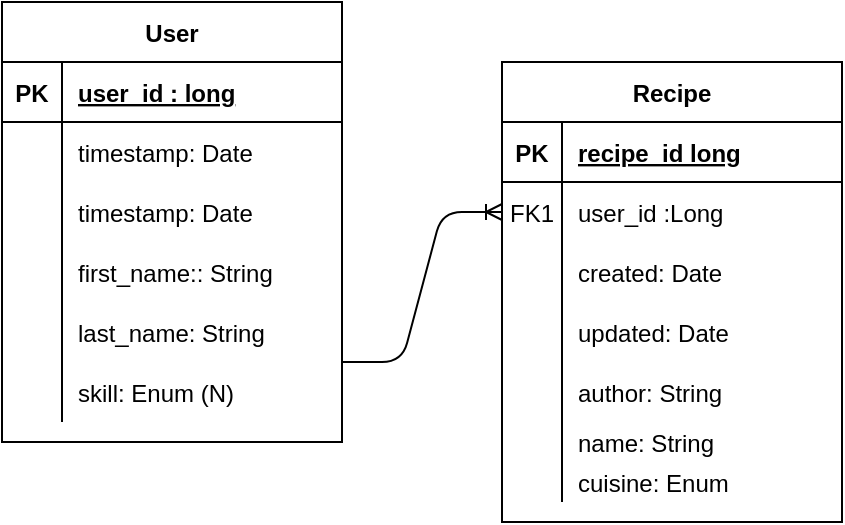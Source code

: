 <mxfile version="14.6.13" type="device"><diagram id="v07Qb_cnXY3ncfn2YtM0" name="Page-1"><mxGraphModel dx="827" dy="540" grid="1" gridSize="10" guides="1" tooltips="1" connect="1" arrows="1" fold="1" page="1" pageScale="1" pageWidth="850" pageHeight="1100" math="0" shadow="0"><root><mxCell id="0"/><mxCell id="1" parent="0"/><mxCell id="2X_DFn_9W0q-Ap07rX6O-1" value="User" style="shape=table;startSize=30;container=1;collapsible=1;childLayout=tableLayout;fixedRows=1;rowLines=0;fontStyle=1;align=center;resizeLast=1;" parent="1" vertex="1"><mxGeometry x="40" y="200" width="170" height="220" as="geometry"/></mxCell><mxCell id="2X_DFn_9W0q-Ap07rX6O-2" value="" style="shape=partialRectangle;collapsible=0;dropTarget=0;pointerEvents=0;fillColor=none;top=0;left=0;bottom=1;right=0;points=[[0,0.5],[1,0.5]];portConstraint=eastwest;" parent="2X_DFn_9W0q-Ap07rX6O-1" vertex="1"><mxGeometry y="30" width="170" height="30" as="geometry"/></mxCell><mxCell id="2X_DFn_9W0q-Ap07rX6O-3" value="PK" style="shape=partialRectangle;connectable=0;fillColor=none;top=0;left=0;bottom=0;right=0;fontStyle=1;overflow=hidden;" parent="2X_DFn_9W0q-Ap07rX6O-2" vertex="1"><mxGeometry width="30" height="30" as="geometry"/></mxCell><mxCell id="2X_DFn_9W0q-Ap07rX6O-4" value="user_id : long" style="shape=partialRectangle;connectable=0;fillColor=none;top=0;left=0;bottom=0;right=0;align=left;spacingLeft=6;fontStyle=5;overflow=hidden;" parent="2X_DFn_9W0q-Ap07rX6O-2" vertex="1"><mxGeometry x="30" width="140" height="30" as="geometry"/></mxCell><mxCell id="2X_DFn_9W0q-Ap07rX6O-5" value="" style="shape=partialRectangle;collapsible=0;dropTarget=0;pointerEvents=0;fillColor=none;top=0;left=0;bottom=0;right=0;points=[[0,0.5],[1,0.5]];portConstraint=eastwest;" parent="2X_DFn_9W0q-Ap07rX6O-1" vertex="1"><mxGeometry y="60" width="170" height="30" as="geometry"/></mxCell><mxCell id="2X_DFn_9W0q-Ap07rX6O-6" value="" style="shape=partialRectangle;connectable=0;fillColor=none;top=0;left=0;bottom=0;right=0;editable=1;overflow=hidden;" parent="2X_DFn_9W0q-Ap07rX6O-5" vertex="1"><mxGeometry width="30" height="30" as="geometry"/></mxCell><mxCell id="2X_DFn_9W0q-Ap07rX6O-7" value="timestamp: Date" style="shape=partialRectangle;connectable=0;fillColor=none;top=0;left=0;bottom=0;right=0;align=left;spacingLeft=6;overflow=hidden;" parent="2X_DFn_9W0q-Ap07rX6O-5" vertex="1"><mxGeometry x="30" width="140" height="30" as="geometry"/></mxCell><mxCell id="2X_DFn_9W0q-Ap07rX6O-19" value="" style="shape=partialRectangle;collapsible=0;dropTarget=0;pointerEvents=0;fillColor=none;top=0;left=0;bottom=0;right=0;points=[[0,0.5],[1,0.5]];portConstraint=eastwest;" parent="2X_DFn_9W0q-Ap07rX6O-1" vertex="1"><mxGeometry y="90" width="170" height="30" as="geometry"/></mxCell><mxCell id="2X_DFn_9W0q-Ap07rX6O-20" value="" style="shape=partialRectangle;connectable=0;fillColor=none;top=0;left=0;bottom=0;right=0;editable=1;overflow=hidden;" parent="2X_DFn_9W0q-Ap07rX6O-19" vertex="1"><mxGeometry width="30" height="30" as="geometry"/></mxCell><mxCell id="2X_DFn_9W0q-Ap07rX6O-21" value="timestamp: Date" style="shape=partialRectangle;connectable=0;fillColor=none;top=0;left=0;bottom=0;right=0;align=left;spacingLeft=6;overflow=hidden;" parent="2X_DFn_9W0q-Ap07rX6O-19" vertex="1"><mxGeometry x="30" width="140" height="30" as="geometry"/></mxCell><mxCell id="2X_DFn_9W0q-Ap07rX6O-8" value="" style="shape=partialRectangle;collapsible=0;dropTarget=0;pointerEvents=0;fillColor=none;top=0;left=0;bottom=0;right=0;points=[[0,0.5],[1,0.5]];portConstraint=eastwest;" parent="2X_DFn_9W0q-Ap07rX6O-1" vertex="1"><mxGeometry y="120" width="170" height="30" as="geometry"/></mxCell><mxCell id="2X_DFn_9W0q-Ap07rX6O-9" value="" style="shape=partialRectangle;connectable=0;fillColor=none;top=0;left=0;bottom=0;right=0;editable=1;overflow=hidden;" parent="2X_DFn_9W0q-Ap07rX6O-8" vertex="1"><mxGeometry width="30" height="30" as="geometry"/></mxCell><mxCell id="2X_DFn_9W0q-Ap07rX6O-10" value="first_name:: String" style="shape=partialRectangle;connectable=0;fillColor=none;top=0;left=0;bottom=0;right=0;align=left;spacingLeft=6;overflow=hidden;" parent="2X_DFn_9W0q-Ap07rX6O-8" vertex="1"><mxGeometry x="30" width="140" height="30" as="geometry"/></mxCell><mxCell id="2X_DFn_9W0q-Ap07rX6O-11" value="" style="shape=partialRectangle;collapsible=0;dropTarget=0;pointerEvents=0;fillColor=none;top=0;left=0;bottom=0;right=0;points=[[0,0.5],[1,0.5]];portConstraint=eastwest;" parent="2X_DFn_9W0q-Ap07rX6O-1" vertex="1"><mxGeometry y="150" width="170" height="30" as="geometry"/></mxCell><mxCell id="2X_DFn_9W0q-Ap07rX6O-12" value="" style="shape=partialRectangle;connectable=0;fillColor=none;top=0;left=0;bottom=0;right=0;editable=1;overflow=hidden;" parent="2X_DFn_9W0q-Ap07rX6O-11" vertex="1"><mxGeometry width="30" height="30" as="geometry"/></mxCell><mxCell id="2X_DFn_9W0q-Ap07rX6O-13" value="last_name: String" style="shape=partialRectangle;connectable=0;fillColor=none;top=0;left=0;bottom=0;right=0;align=left;spacingLeft=6;overflow=hidden;" parent="2X_DFn_9W0q-Ap07rX6O-11" vertex="1"><mxGeometry x="30" width="140" height="30" as="geometry"/></mxCell><mxCell id="2X_DFn_9W0q-Ap07rX6O-16" value="" style="shape=partialRectangle;collapsible=0;dropTarget=0;pointerEvents=0;fillColor=none;top=0;left=0;bottom=0;right=0;points=[[0,0.5],[1,0.5]];portConstraint=eastwest;" parent="2X_DFn_9W0q-Ap07rX6O-1" vertex="1"><mxGeometry y="180" width="170" height="30" as="geometry"/></mxCell><mxCell id="2X_DFn_9W0q-Ap07rX6O-17" value="" style="shape=partialRectangle;connectable=0;fillColor=none;top=0;left=0;bottom=0;right=0;editable=1;overflow=hidden;" parent="2X_DFn_9W0q-Ap07rX6O-16" vertex="1"><mxGeometry width="30" height="30" as="geometry"/></mxCell><mxCell id="2X_DFn_9W0q-Ap07rX6O-18" value="skill: Enum (N)" style="shape=partialRectangle;connectable=0;fillColor=none;top=0;left=0;bottom=0;right=0;align=left;spacingLeft=6;overflow=hidden;" parent="2X_DFn_9W0q-Ap07rX6O-16" vertex="1"><mxGeometry x="30" width="140" height="30" as="geometry"/></mxCell><mxCell id="2X_DFn_9W0q-Ap07rX6O-22" value="Recipe" style="shape=table;startSize=30;container=1;collapsible=1;childLayout=tableLayout;fixedRows=1;rowLines=0;fontStyle=1;align=center;resizeLast=1;" parent="1" vertex="1"><mxGeometry x="290" y="230" width="170" height="230" as="geometry"/></mxCell><mxCell id="2X_DFn_9W0q-Ap07rX6O-23" value="" style="shape=partialRectangle;collapsible=0;dropTarget=0;pointerEvents=0;fillColor=none;top=0;left=0;bottom=1;right=0;points=[[0,0.5],[1,0.5]];portConstraint=eastwest;" parent="2X_DFn_9W0q-Ap07rX6O-22" vertex="1"><mxGeometry y="30" width="170" height="30" as="geometry"/></mxCell><mxCell id="2X_DFn_9W0q-Ap07rX6O-24" value="PK" style="shape=partialRectangle;connectable=0;fillColor=none;top=0;left=0;bottom=0;right=0;fontStyle=1;overflow=hidden;" parent="2X_DFn_9W0q-Ap07rX6O-23" vertex="1"><mxGeometry width="30" height="30" as="geometry"/></mxCell><mxCell id="2X_DFn_9W0q-Ap07rX6O-25" value="recipe_id long" style="shape=partialRectangle;connectable=0;fillColor=none;top=0;left=0;bottom=0;right=0;align=left;spacingLeft=6;fontStyle=5;overflow=hidden;" parent="2X_DFn_9W0q-Ap07rX6O-23" vertex="1"><mxGeometry x="30" width="140" height="30" as="geometry"/></mxCell><mxCell id="2X_DFn_9W0q-Ap07rX6O-26" value="" style="shape=partialRectangle;collapsible=0;dropTarget=0;pointerEvents=0;fillColor=none;top=0;left=0;bottom=0;right=0;points=[[0,0.5],[1,0.5]];portConstraint=eastwest;" parent="2X_DFn_9W0q-Ap07rX6O-22" vertex="1"><mxGeometry y="60" width="170" height="30" as="geometry"/></mxCell><mxCell id="2X_DFn_9W0q-Ap07rX6O-27" value="FK1" style="shape=partialRectangle;connectable=0;fillColor=none;top=0;left=0;bottom=0;right=0;editable=1;overflow=hidden;" parent="2X_DFn_9W0q-Ap07rX6O-26" vertex="1"><mxGeometry width="30" height="30" as="geometry"/></mxCell><mxCell id="2X_DFn_9W0q-Ap07rX6O-28" value="user_id :Long" style="shape=partialRectangle;connectable=0;fillColor=none;top=0;left=0;bottom=0;right=0;align=left;spacingLeft=6;overflow=hidden;" parent="2X_DFn_9W0q-Ap07rX6O-26" vertex="1"><mxGeometry x="30" width="140" height="30" as="geometry"/></mxCell><mxCell id="2X_DFn_9W0q-Ap07rX6O-29" value="" style="shape=partialRectangle;collapsible=0;dropTarget=0;pointerEvents=0;fillColor=none;top=0;left=0;bottom=0;right=0;points=[[0,0.5],[1,0.5]];portConstraint=eastwest;" parent="2X_DFn_9W0q-Ap07rX6O-22" vertex="1"><mxGeometry y="90" width="170" height="30" as="geometry"/></mxCell><mxCell id="2X_DFn_9W0q-Ap07rX6O-30" value="" style="shape=partialRectangle;connectable=0;fillColor=none;top=0;left=0;bottom=0;right=0;editable=1;overflow=hidden;" parent="2X_DFn_9W0q-Ap07rX6O-29" vertex="1"><mxGeometry width="30" height="30" as="geometry"/></mxCell><mxCell id="2X_DFn_9W0q-Ap07rX6O-31" value="created: Date" style="shape=partialRectangle;connectable=0;fillColor=none;top=0;left=0;bottom=0;right=0;align=left;spacingLeft=6;overflow=hidden;" parent="2X_DFn_9W0q-Ap07rX6O-29" vertex="1"><mxGeometry x="30" width="140" height="30" as="geometry"/></mxCell><mxCell id="2X_DFn_9W0q-Ap07rX6O-32" value="" style="shape=partialRectangle;collapsible=0;dropTarget=0;pointerEvents=0;fillColor=none;top=0;left=0;bottom=0;right=0;points=[[0,0.5],[1,0.5]];portConstraint=eastwest;" parent="2X_DFn_9W0q-Ap07rX6O-22" vertex="1"><mxGeometry y="120" width="170" height="30" as="geometry"/></mxCell><mxCell id="2X_DFn_9W0q-Ap07rX6O-33" value="" style="shape=partialRectangle;connectable=0;fillColor=none;top=0;left=0;bottom=0;right=0;editable=1;overflow=hidden;" parent="2X_DFn_9W0q-Ap07rX6O-32" vertex="1"><mxGeometry width="30" height="30" as="geometry"/></mxCell><mxCell id="2X_DFn_9W0q-Ap07rX6O-34" value="updated: Date" style="shape=partialRectangle;connectable=0;fillColor=none;top=0;left=0;bottom=0;right=0;align=left;spacingLeft=6;overflow=hidden;" parent="2X_DFn_9W0q-Ap07rX6O-32" vertex="1"><mxGeometry x="30" width="140" height="30" as="geometry"/></mxCell><mxCell id="2X_DFn_9W0q-Ap07rX6O-35" value="" style="shape=partialRectangle;collapsible=0;dropTarget=0;pointerEvents=0;fillColor=none;top=0;left=0;bottom=0;right=0;points=[[0,0.5],[1,0.5]];portConstraint=eastwest;" parent="2X_DFn_9W0q-Ap07rX6O-22" vertex="1"><mxGeometry y="150" width="170" height="30" as="geometry"/></mxCell><mxCell id="2X_DFn_9W0q-Ap07rX6O-36" value="" style="shape=partialRectangle;connectable=0;fillColor=none;top=0;left=0;bottom=0;right=0;editable=1;overflow=hidden;" parent="2X_DFn_9W0q-Ap07rX6O-35" vertex="1"><mxGeometry width="30" height="30" as="geometry"/></mxCell><mxCell id="2X_DFn_9W0q-Ap07rX6O-37" value="author: String" style="shape=partialRectangle;connectable=0;fillColor=none;top=0;left=0;bottom=0;right=0;align=left;spacingLeft=6;overflow=hidden;" parent="2X_DFn_9W0q-Ap07rX6O-35" vertex="1"><mxGeometry x="30" width="140" height="30" as="geometry"/></mxCell><mxCell id="2X_DFn_9W0q-Ap07rX6O-38" value="" style="shape=partialRectangle;collapsible=0;dropTarget=0;pointerEvents=0;fillColor=none;top=0;left=0;bottom=0;right=0;points=[[0,0.5],[1,0.5]];portConstraint=eastwest;" parent="2X_DFn_9W0q-Ap07rX6O-22" vertex="1"><mxGeometry y="180" width="170" height="20" as="geometry"/></mxCell><mxCell id="2X_DFn_9W0q-Ap07rX6O-39" value="" style="shape=partialRectangle;connectable=0;fillColor=none;top=0;left=0;bottom=0;right=0;editable=1;overflow=hidden;" parent="2X_DFn_9W0q-Ap07rX6O-38" vertex="1"><mxGeometry width="30" height="20" as="geometry"/></mxCell><mxCell id="2X_DFn_9W0q-Ap07rX6O-40" value="name: String" style="shape=partialRectangle;connectable=0;fillColor=none;top=0;left=0;bottom=0;right=0;align=left;spacingLeft=6;overflow=hidden;" parent="2X_DFn_9W0q-Ap07rX6O-38" vertex="1"><mxGeometry x="30" width="140" height="20" as="geometry"/></mxCell><mxCell id="2X_DFn_9W0q-Ap07rX6O-43" value="" style="shape=partialRectangle;collapsible=0;dropTarget=0;pointerEvents=0;fillColor=none;top=0;left=0;bottom=0;right=0;points=[[0,0.5],[1,0.5]];portConstraint=eastwest;" parent="2X_DFn_9W0q-Ap07rX6O-22" vertex="1"><mxGeometry y="200" width="170" height="20" as="geometry"/></mxCell><mxCell id="2X_DFn_9W0q-Ap07rX6O-44" value="" style="shape=partialRectangle;connectable=0;fillColor=none;top=0;left=0;bottom=0;right=0;editable=1;overflow=hidden;" parent="2X_DFn_9W0q-Ap07rX6O-43" vertex="1"><mxGeometry width="30" height="20" as="geometry"/></mxCell><mxCell id="2X_DFn_9W0q-Ap07rX6O-45" value="cuisine: Enum" style="shape=partialRectangle;connectable=0;fillColor=none;top=0;left=0;bottom=0;right=0;align=left;spacingLeft=6;overflow=hidden;" parent="2X_DFn_9W0q-Ap07rX6O-43" vertex="1"><mxGeometry x="30" width="140" height="20" as="geometry"/></mxCell><mxCell id="2X_DFn_9W0q-Ap07rX6O-42" value="" style="edgeStyle=entityRelationEdgeStyle;fontSize=12;html=1;endArrow=ERoneToMany;entryX=0;entryY=0.5;entryDx=0;entryDy=0;" parent="1" target="2X_DFn_9W0q-Ap07rX6O-26" edge="1"><mxGeometry width="100" height="100" relative="1" as="geometry"><mxPoint x="210" y="380" as="sourcePoint"/><mxPoint x="300" y="280" as="targetPoint"/></mxGeometry></mxCell></root></mxGraphModel></diagram></mxfile>